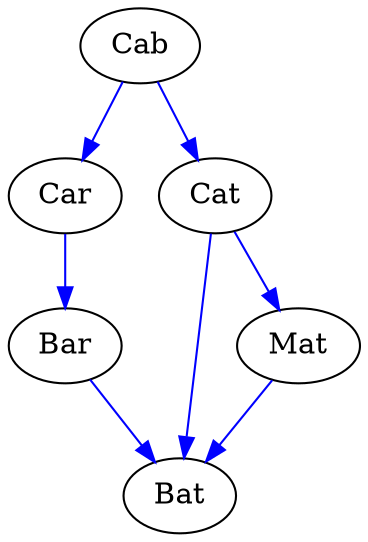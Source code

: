 ## Jagadeesh Vasudevamurthy ####
digraph g {
edge [color=blue]
	  Bar -> Bat
	  Cab -> Car
	  Cab -> Cat
	  Car -> Bar
	  Mat -> Bat
	  Cat -> Mat
	  Cat -> Bat
}